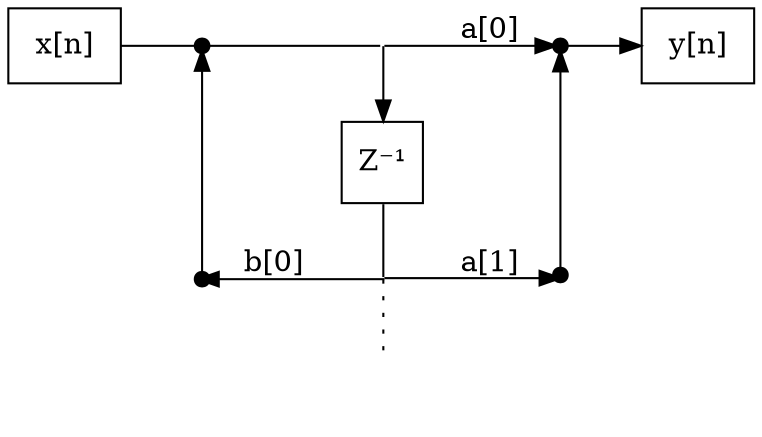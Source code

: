 graph{
    rankdir=LR;splines=ortho;constraint=false;
    x[label="x[n]" shape=rect]
    y[label="y[n]" shape=rect]
    z1[label="Z⁻¹" shape=square]
    i1[shape=circle width=0 penwidth=0 label=""]
    c1[shape=circle width=0.05 penwidth=4 label=""]
    a1[shape=circle width=0.05 penwidth=4 label=""]
    i0[shape=circle width=0 penwidth=0 label="" ]
    a0[shape=circle width=0.05 penwidth=4 label=""]
    c0[shape=circle width=0.05 penwidth=4 label=""]

    subgraph{
        x,a0,i0,c0,y
    }
    subgraph{
        a1,i1,c1
    }
    subgraph{p1;p2;p3}
    subgraph
    {
        rank=same
        a0;a1;p1
    }
    subgraph
    {
        rank=same
        c1;c0;p3
    }
    subgraph
    {
        rank=same
        z1;i0;i1;p2
    }

    x:e--a0:w
    a0:e--i0:w

    i0:e--c0:w[dir=forward label="a[0]"]

    c0--y[dir=forward]

    i0--z1[dir=forward]

    z1:s--i1:n
    i1:e--c1:s[dir=forward label="a[1]"]
    c0--c1[dir=back constraint=false]
    a1:w--i1:e[dir=back label="b[0]"]
    a0:s--a1:n[dir=back constraint=false]

    p1[label="" shape = none width=0]
    p2[label="" shape = none width=0]
    p3[label="" shape = none width=0]

    p1--p2--p3[style=invisible]

    i1--p2[style=dotted constraint=false]
}